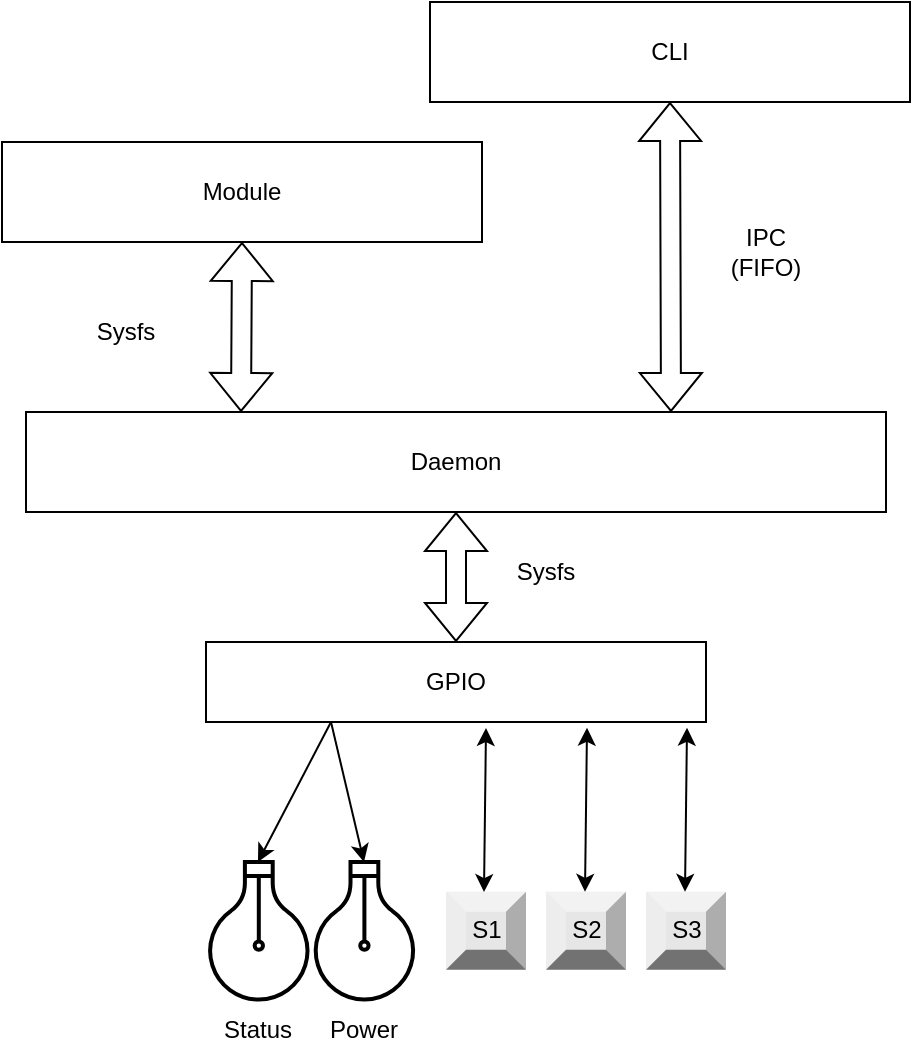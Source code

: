 <mxfile version="19.0.3" type="device"><diagram id="-JjkWy0qiHelPcA5bAaC" name="Page-1"><mxGraphModel dx="1422" dy="877" grid="1" gridSize="10" guides="1" tooltips="1" connect="1" arrows="1" fold="1" page="1" pageScale="1" pageWidth="850" pageHeight="1100" math="0" shadow="0"><root><mxCell id="0"/><mxCell id="1" parent="0"/><mxCell id="SR805h5hUIHVW-UT2HmR-1" value="Daemon" style="rounded=0;whiteSpace=wrap;html=1;" parent="1" vertex="1"><mxGeometry x="230" y="525" width="430" height="50" as="geometry"/></mxCell><mxCell id="SR805h5hUIHVW-UT2HmR-2" value="CLI" style="rounded=0;whiteSpace=wrap;html=1;" parent="1" vertex="1"><mxGeometry x="432" y="320" width="240" height="50" as="geometry"/></mxCell><mxCell id="SR805h5hUIHVW-UT2HmR-3" value="Module" style="rounded=0;whiteSpace=wrap;html=1;" parent="1" vertex="1"><mxGeometry x="218" y="390" width="240" height="50" as="geometry"/></mxCell><mxCell id="SR805h5hUIHVW-UT2HmR-4" value="" style="shape=flexArrow;endArrow=classic;startArrow=classic;html=1;rounded=0;entryX=0.5;entryY=1;entryDx=0;entryDy=0;exitX=0.75;exitY=0;exitDx=0;exitDy=0;" parent="1" source="SR805h5hUIHVW-UT2HmR-1" target="SR805h5hUIHVW-UT2HmR-2" edge="1"><mxGeometry width="100" height="100" relative="1" as="geometry"><mxPoint x="560" y="510" as="sourcePoint"/><mxPoint x="660" y="410" as="targetPoint"/></mxGeometry></mxCell><mxCell id="SR805h5hUIHVW-UT2HmR-5" value="IPC (FIFO)" style="text;html=1;strokeColor=none;fillColor=none;align=center;verticalAlign=middle;whiteSpace=wrap;rounded=0;" parent="1" vertex="1"><mxGeometry x="570" y="430" width="60" height="30" as="geometry"/></mxCell><mxCell id="SR805h5hUIHVW-UT2HmR-6" value="" style="shape=flexArrow;endArrow=classic;startArrow=classic;html=1;rounded=0;entryX=0.5;entryY=1;entryDx=0;entryDy=0;exitX=0.25;exitY=0;exitDx=0;exitDy=0;" parent="1" source="SR805h5hUIHVW-UT2HmR-1" target="SR805h5hUIHVW-UT2HmR-3" edge="1"><mxGeometry width="100" height="100" relative="1" as="geometry"><mxPoint x="562.5" y="535" as="sourcePoint"/><mxPoint x="562" y="380" as="targetPoint"/></mxGeometry></mxCell><mxCell id="SR805h5hUIHVW-UT2HmR-7" value="Sysfs" style="text;html=1;strokeColor=none;fillColor=none;align=center;verticalAlign=middle;whiteSpace=wrap;rounded=0;" parent="1" vertex="1"><mxGeometry x="250" y="470" width="60" height="30" as="geometry"/></mxCell><mxCell id="SR805h5hUIHVW-UT2HmR-8" value="" style="html=1;verticalLabelPosition=bottom;align=center;labelBackgroundColor=#ffffff;verticalAlign=top;strokeWidth=2;strokeColor=#000000;shadow=0;dashed=0;shape=mxgraph.ios7.icons.lightbulb;rotation=-180;" parent="1" vertex="1"><mxGeometry x="320" y="750" width="52.8" height="68.78" as="geometry"/></mxCell><mxCell id="SR805h5hUIHVW-UT2HmR-10" value="GPIO" style="rounded=0;whiteSpace=wrap;html=1;strokeColor=#000000;" parent="1" vertex="1"><mxGeometry x="320" y="640" width="250" height="40" as="geometry"/></mxCell><mxCell id="SR805h5hUIHVW-UT2HmR-13" value="" style="shape=flexArrow;endArrow=classic;startArrow=classic;html=1;rounded=0;exitX=0.5;exitY=0;exitDx=0;exitDy=0;entryX=0.5;entryY=1;entryDx=0;entryDy=0;" parent="1" source="SR805h5hUIHVW-UT2HmR-10" target="SR805h5hUIHVW-UT2HmR-1" edge="1"><mxGeometry width="100" height="100" relative="1" as="geometry"><mxPoint x="440" y="630" as="sourcePoint"/><mxPoint x="441" y="570" as="targetPoint"/></mxGeometry></mxCell><mxCell id="SR805h5hUIHVW-UT2HmR-14" value="" style="html=1;verticalLabelPosition=bottom;align=center;labelBackgroundColor=#ffffff;verticalAlign=top;strokeWidth=2;strokeColor=#000000;shadow=0;dashed=0;shape=mxgraph.ios7.icons.lightbulb;rotation=-180;" parent="1" vertex="1"><mxGeometry x="372.8" y="750" width="52.8" height="68.78" as="geometry"/></mxCell><mxCell id="SR805h5hUIHVW-UT2HmR-15" value="Status" style="text;html=1;strokeColor=none;fillColor=none;align=center;verticalAlign=middle;whiteSpace=wrap;rounded=0;" parent="1" vertex="1"><mxGeometry x="316.4" y="818.78" width="60" height="30" as="geometry"/></mxCell><mxCell id="SR805h5hUIHVW-UT2HmR-16" value="Power" style="text;html=1;strokeColor=none;fillColor=none;align=center;verticalAlign=middle;whiteSpace=wrap;rounded=0;" parent="1" vertex="1"><mxGeometry x="369.2" y="818.78" width="60" height="30" as="geometry"/></mxCell><mxCell id="SR805h5hUIHVW-UT2HmR-17" value="" style="endArrow=classic;html=1;rounded=0;entryX=0.508;entryY=1;entryDx=0;entryDy=0;entryPerimeter=0;exitX=0.25;exitY=1;exitDx=0;exitDy=0;" parent="1" source="SR805h5hUIHVW-UT2HmR-10" target="SR805h5hUIHVW-UT2HmR-8" edge="1"><mxGeometry width="50" height="50" relative="1" as="geometry"><mxPoint x="300" y="750" as="sourcePoint"/><mxPoint x="350" y="700" as="targetPoint"/></mxGeometry></mxCell><mxCell id="SR805h5hUIHVW-UT2HmR-18" value="" style="endArrow=classic;html=1;rounded=0;entryX=0.504;entryY=1;entryDx=0;entryDy=0;entryPerimeter=0;exitX=0.25;exitY=1;exitDx=0;exitDy=0;" parent="1" source="SR805h5hUIHVW-UT2HmR-10" target="SR805h5hUIHVW-UT2HmR-14" edge="1"><mxGeometry width="50" height="50" relative="1" as="geometry"><mxPoint x="392.5" y="690" as="sourcePoint"/><mxPoint x="355.978" y="760.0" as="targetPoint"/></mxGeometry></mxCell><mxCell id="SR805h5hUIHVW-UT2HmR-19" value="S1" style="labelPosition=center;verticalLabelPosition=middle;align=center;html=1;shape=mxgraph.basic.shaded_button;dx=10;fillColor=#E6E6E6;strokeColor=none;" parent="1" vertex="1"><mxGeometry x="440" y="764.89" width="40" height="39" as="geometry"/></mxCell><mxCell id="SR805h5hUIHVW-UT2HmR-20" value="S2" style="labelPosition=center;verticalLabelPosition=middle;align=center;html=1;shape=mxgraph.basic.shaded_button;dx=10;fillColor=#E6E6E6;strokeColor=none;" parent="1" vertex="1"><mxGeometry x="490" y="764.89" width="40" height="39" as="geometry"/></mxCell><mxCell id="SR805h5hUIHVW-UT2HmR-21" value="S3" style="labelPosition=center;verticalLabelPosition=middle;align=center;html=1;shape=mxgraph.basic.shaded_button;dx=10;fillColor=#E6E6E6;strokeColor=none;" parent="1" vertex="1"><mxGeometry x="540" y="764.89" width="40" height="39" as="geometry"/></mxCell><mxCell id="SR805h5hUIHVW-UT2HmR-22" value="" style="endArrow=classic;startArrow=classic;html=1;rounded=0;exitX=0.475;exitY=0.003;exitDx=0;exitDy=0;exitPerimeter=0;entryX=0.56;entryY=1.075;entryDx=0;entryDy=0;entryPerimeter=0;" parent="1" source="SR805h5hUIHVW-UT2HmR-19" target="SR805h5hUIHVW-UT2HmR-10" edge="1"><mxGeometry width="50" height="50" relative="1" as="geometry"><mxPoint x="450" y="750" as="sourcePoint"/><mxPoint x="500" y="700" as="targetPoint"/></mxGeometry></mxCell><mxCell id="SR805h5hUIHVW-UT2HmR-23" value="" style="endArrow=classic;startArrow=classic;html=1;rounded=0;exitX=0.475;exitY=0.003;exitDx=0;exitDy=0;exitPerimeter=0;entryX=0.56;entryY=1.075;entryDx=0;entryDy=0;entryPerimeter=0;" parent="1" edge="1"><mxGeometry width="50" height="50" relative="1" as="geometry"><mxPoint x="509.5" y="764.887" as="sourcePoint"/><mxPoint x="510.5" y="682.88" as="targetPoint"/></mxGeometry></mxCell><mxCell id="SR805h5hUIHVW-UT2HmR-24" value="" style="endArrow=classic;startArrow=classic;html=1;rounded=0;exitX=0.475;exitY=0.003;exitDx=0;exitDy=0;exitPerimeter=0;entryX=0.56;entryY=1.075;entryDx=0;entryDy=0;entryPerimeter=0;" parent="1" edge="1"><mxGeometry width="50" height="50" relative="1" as="geometry"><mxPoint x="559.5" y="764.887" as="sourcePoint"/><mxPoint x="560.5" y="682.88" as="targetPoint"/></mxGeometry></mxCell><mxCell id="6ulpQuA6TqUAU3qApz3b-1" value="Sysfs" style="text;html=1;strokeColor=none;fillColor=none;align=center;verticalAlign=middle;whiteSpace=wrap;rounded=0;" vertex="1" parent="1"><mxGeometry x="460" y="590" width="60" height="30" as="geometry"/></mxCell></root></mxGraphModel></diagram></mxfile>